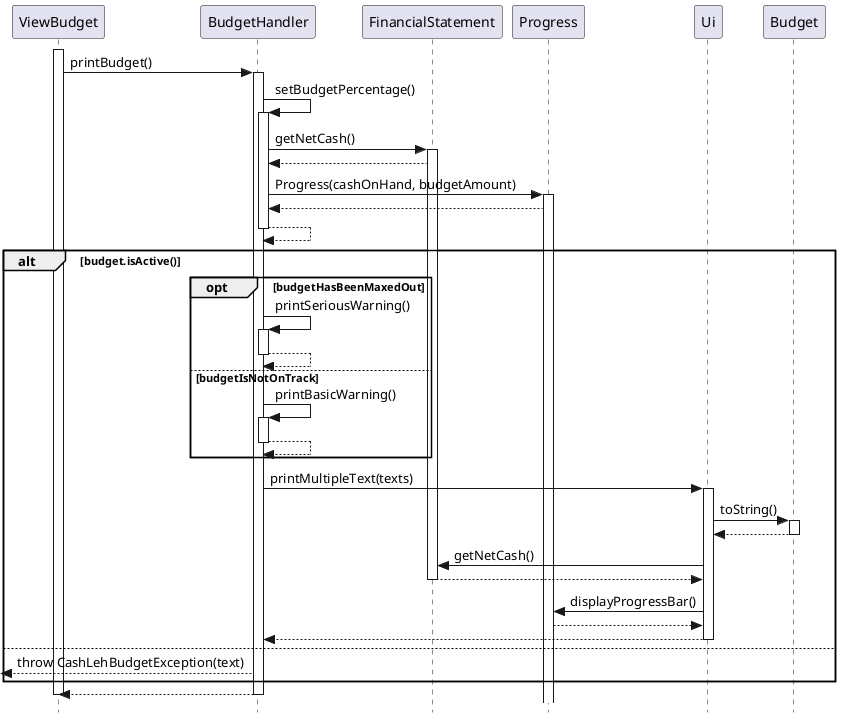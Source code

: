 @startuml

skinparam Style strictuml

activate ViewBudget
ViewBudget -> BudgetHandler: printBudget()
activate BudgetHandler

BudgetHandler -> BudgetHandler: setBudgetPercentage()
activate BudgetHandler
BudgetHandler -> FinancialStatement: getNetCash()
activate FinancialStatement
FinancialStatement --> BudgetHandler

BudgetHandler -> Progress: Progress(cashOnHand, budgetAmount)
activate Progress
Progress --> BudgetHandler
BudgetHandler --> BudgetHandler
deactivate BudgetHandler


alt budget.isActive()

    opt budgetHasBeenMaxedOut
        BudgetHandler -> BudgetHandler: printSeriousWarning()
        activate BudgetHandler
        BudgetHandler --> BudgetHandler
        deactivate BudgetHandler

    else budgetIsNotOnTrack
        BudgetHandler -> BudgetHandler: printBasicWarning()
        activate BudgetHandler
        BudgetHandler --> BudgetHandler
        deactivate BudgetHandler
    end


    BudgetHandler -> Ui: printMultipleText(texts)
    activate Ui

    Ui -> Budget: toString()
    activate Budget
    Budget --> Ui
    deactivate Budget

    Ui -> FinancialStatement: getNetCash()

    FinancialStatement --> Ui
    deactivate FinancialStatement
    Ui -> Progress: displayProgressBar()
    Progress --> Ui
    Ui --> BudgetHandler
    deactivate Ui

else
    <--BudgetHandler: throw CashLehBudgetException(text)

end
BudgetHandler --> ViewBudget
deactivate ViewBudget
deactivate BudgetHandler

@enduml
